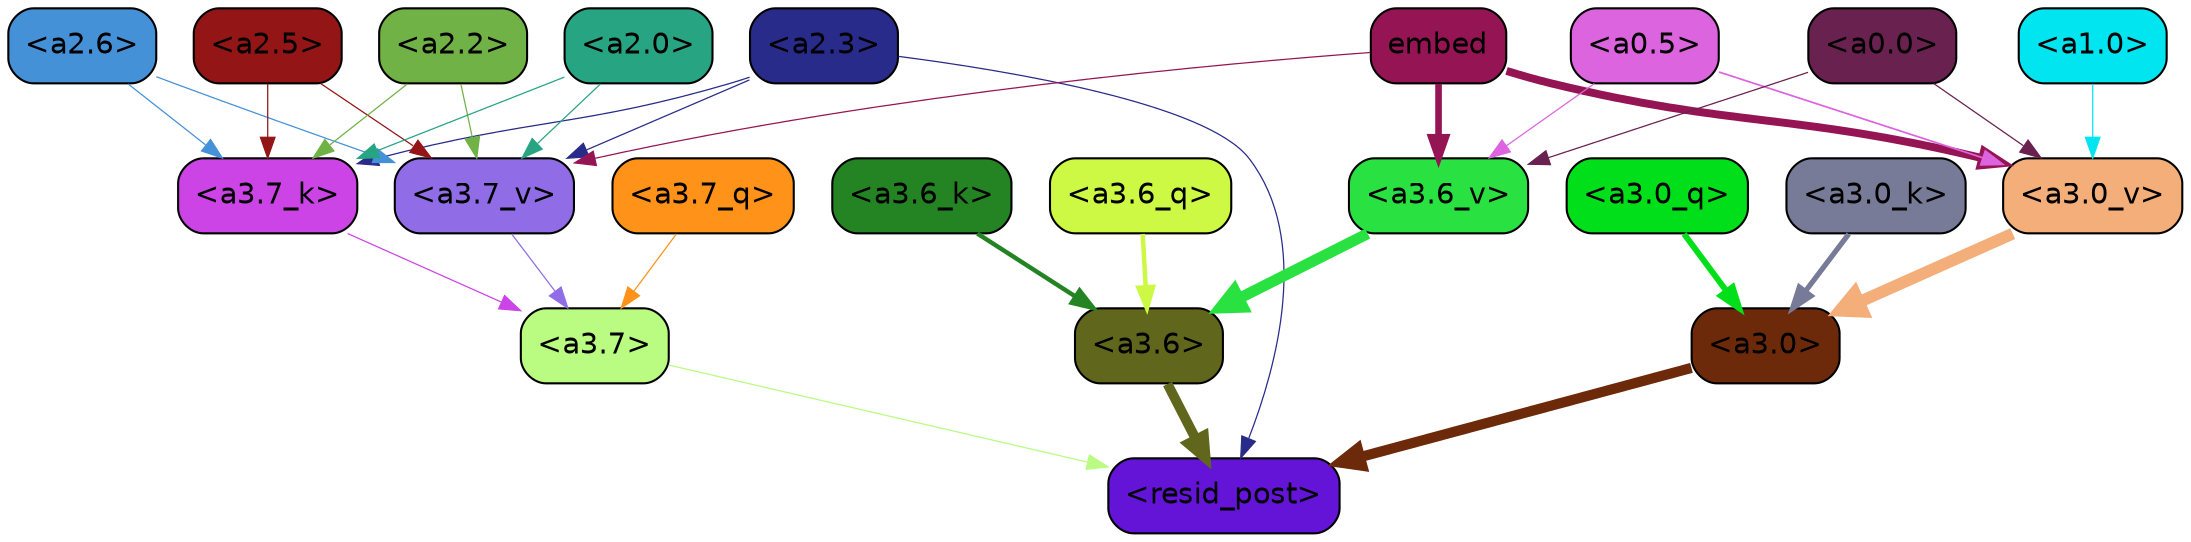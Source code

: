 strict digraph "" {
	graph [bgcolor=transparent,
		layout=dot,
		overlap=false,
		splines=true
	];
	"<a3.7>"	[color=black,
		fillcolor="#b9fc81",
		fontname=Helvetica,
		shape=box,
		style="filled, rounded"];
	"<resid_post>"	[color=black,
		fillcolor="#6314d7",
		fontname=Helvetica,
		shape=box,
		style="filled, rounded"];
	"<a3.7>" -> "<resid_post>"	[color="#b9fc81",
		penwidth=0.6];
	"<a3.6>"	[color=black,
		fillcolor="#61661d",
		fontname=Helvetica,
		shape=box,
		style="filled, rounded"];
	"<a3.6>" -> "<resid_post>"	[color="#61661d",
		penwidth=4.751592040061951];
	"<a3.0>"	[color=black,
		fillcolor="#6d2a0b",
		fontname=Helvetica,
		shape=box,
		style="filled, rounded"];
	"<a3.0>" -> "<resid_post>"	[color="#6d2a0b",
		penwidth=4.904066681861877];
	"<a2.3>"	[color=black,
		fillcolor="#282b8a",
		fontname=Helvetica,
		shape=box,
		style="filled, rounded"];
	"<a2.3>" -> "<resid_post>"	[color="#282b8a",
		penwidth=0.6];
	"<a3.7_k>"	[color=black,
		fillcolor="#cc44e5",
		fontname=Helvetica,
		shape=box,
		style="filled, rounded"];
	"<a2.3>" -> "<a3.7_k>"	[color="#282b8a",
		penwidth=0.6069068089127541];
	"<a3.7_v>"	[color=black,
		fillcolor="#906de7",
		fontname=Helvetica,
		shape=box,
		style="filled, rounded"];
	"<a2.3>" -> "<a3.7_v>"	[color="#282b8a",
		penwidth=0.6];
	"<a3.7_q>"	[color=black,
		fillcolor="#ff9218",
		fontname=Helvetica,
		shape=box,
		style="filled, rounded"];
	"<a3.7_q>" -> "<a3.7>"	[color="#ff9218",
		penwidth=0.6];
	"<a3.6_q>"	[color=black,
		fillcolor="#cdf944",
		fontname=Helvetica,
		shape=box,
		style="filled, rounded"];
	"<a3.6_q>" -> "<a3.6>"	[color="#cdf944",
		penwidth=2.160832464694977];
	"<a3.0_q>"	[color=black,
		fillcolor="#01df1a",
		fontname=Helvetica,
		shape=box,
		style="filled, rounded"];
	"<a3.0_q>" -> "<a3.0>"	[color="#01df1a",
		penwidth=2.870753765106201];
	"<a3.7_k>" -> "<a3.7>"	[color="#cc44e5",
		penwidth=0.6];
	"<a3.6_k>"	[color=black,
		fillcolor="#248322",
		fontname=Helvetica,
		shape=box,
		style="filled, rounded"];
	"<a3.6_k>" -> "<a3.6>"	[color="#248322",
		penwidth=2.13908451795578];
	"<a3.0_k>"	[color=black,
		fillcolor="#787b98",
		fontname=Helvetica,
		shape=box,
		style="filled, rounded"];
	"<a3.0_k>" -> "<a3.0>"	[color="#787b98",
		penwidth=2.520303964614868];
	"<a3.7_v>" -> "<a3.7>"	[color="#906de7",
		penwidth=0.6];
	"<a3.6_v>"	[color=black,
		fillcolor="#29e241",
		fontname=Helvetica,
		shape=box,
		style="filled, rounded"];
	"<a3.6_v>" -> "<a3.6>"	[color="#29e241",
		penwidth=5.297133803367615];
	"<a3.0_v>"	[color=black,
		fillcolor="#f3ae79",
		fontname=Helvetica,
		shape=box,
		style="filled, rounded"];
	"<a3.0_v>" -> "<a3.0>"	[color="#f3ae79",
		penwidth=5.680712580680847];
	"<a2.6>"	[color=black,
		fillcolor="#4591d8",
		fontname=Helvetica,
		shape=box,
		style="filled, rounded"];
	"<a2.6>" -> "<a3.7_k>"	[color="#4591d8",
		penwidth=0.6];
	"<a2.6>" -> "<a3.7_v>"	[color="#4591d8",
		penwidth=0.6];
	"<a2.5>"	[color=black,
		fillcolor="#931515",
		fontname=Helvetica,
		shape=box,
		style="filled, rounded"];
	"<a2.5>" -> "<a3.7_k>"	[color="#931515",
		penwidth=0.6];
	"<a2.5>" -> "<a3.7_v>"	[color="#931515",
		penwidth=0.6];
	"<a2.2>"	[color=black,
		fillcolor="#70b245",
		fontname=Helvetica,
		shape=box,
		style="filled, rounded"];
	"<a2.2>" -> "<a3.7_k>"	[color="#70b245",
		penwidth=0.6];
	"<a2.2>" -> "<a3.7_v>"	[color="#70b245",
		penwidth=0.6];
	"<a2.0>"	[color=black,
		fillcolor="#27a482",
		fontname=Helvetica,
		shape=box,
		style="filled, rounded"];
	"<a2.0>" -> "<a3.7_k>"	[color="#27a482",
		penwidth=0.6];
	"<a2.0>" -> "<a3.7_v>"	[color="#27a482",
		penwidth=0.6];
	embed	[color=black,
		fillcolor="#951554",
		fontname=Helvetica,
		shape=box,
		style="filled, rounded"];
	embed -> "<a3.7_v>"	[color="#951554",
		penwidth=0.6];
	embed -> "<a3.6_v>"	[color="#951554",
		penwidth=3.1840110421180725];
	embed -> "<a3.0_v>"	[color="#951554",
		penwidth=3.8132747188210487];
	"<a0.5>"	[color=black,
		fillcolor="#dc65df",
		fontname=Helvetica,
		shape=box,
		style="filled, rounded"];
	"<a0.5>" -> "<a3.6_v>"	[color="#dc65df",
		penwidth=0.6];
	"<a0.5>" -> "<a3.0_v>"	[color="#dc65df",
		penwidth=0.8331108838319778];
	"<a0.0>"	[color=black,
		fillcolor="#69214f",
		fontname=Helvetica,
		shape=box,
		style="filled, rounded"];
	"<a0.0>" -> "<a3.6_v>"	[color="#69214f",
		penwidth=0.6];
	"<a0.0>" -> "<a3.0_v>"	[color="#69214f",
		penwidth=0.6];
	"<a1.0>"	[color=black,
		fillcolor="#01e5f1",
		fontname=Helvetica,
		shape=box,
		style="filled, rounded"];
	"<a1.0>" -> "<a3.0_v>"	[color="#01e5f1",
		penwidth=0.6];
}
